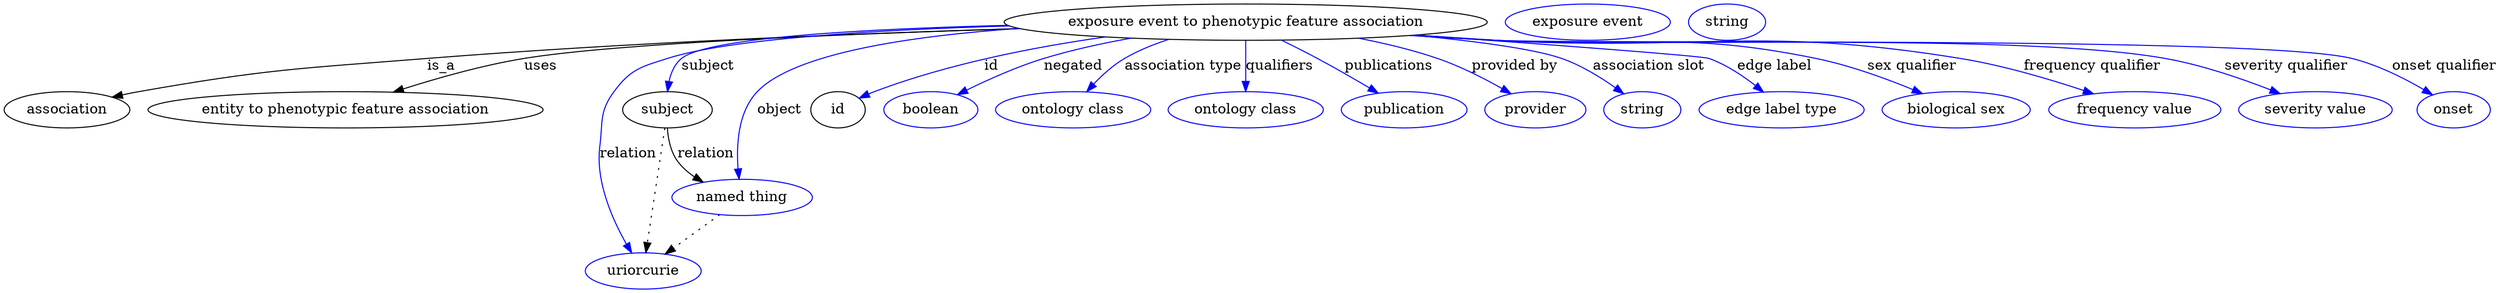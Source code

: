 digraph {
	graph [bb="0,0,2025.3,283"];
	node [label="\N"];
	"exposure event to phenotypic feature association"	 [height=0.5,
		label="exposure event to phenotypic feature association",
		pos="1013,265",
		width=5.0732];
	association	 [height=0.5,
		pos="50.046,178",
		width=1.3902];
	"exposure event to phenotypic feature association" -> association	 [label=is_a,
		lp="342.05,221.5",
		pos="e,87.275,190.07 836.41,260.3 698.52,255.52 502.25,246.26 331.05,229 232.24,219.04 206.97,217.66 110.05,196 105.87,195.07 101.55,\
193.99 97.247,192.85"];
	"entity to phenotypic feature association"	 [height=0.5,
		pos="268.05,178",
		width=4.1524];
	"exposure event to phenotypic feature association" -> "entity to phenotypic feature association"	 [label=uses,
		lp="419.05,221.5",
		pos="e,306.39,195.53 836.75,260.22 687.68,255.13 486.1,245.48 407.05,229 375.78,222.48 342.12,210.28 315.76,199.44"];
	subject	 [height=0.5,
		pos="520.05,178",
		width=0.99297];
	"exposure event to phenotypic feature association" -> subject	 [color=blue,
		label=subject,
		lp="558.55,221.5",
		pos="e,521.89,196.02 835.5,260.67 711.07,256.1 562.89,246.94 539.05,229 531.66,223.45 527.15,214.7 524.39,206.01",
		style=solid];
	relation	 [color=blue,
		height=0.5,
		label=uriorcurie,
		pos="502.05,18",
		width=1.2638];
	"exposure event to phenotypic feature association" -> relation	 [color=blue,
		label=relation,
		lp="490.05,134.5",
		pos="e,494.75,36.137 834.08,261.4 718.56,257.25 579.81,248.29 524.05,229 499.23,220.42 488.64,218.46 475.05,196 459.1,169.67 464.54,157.45 \
469.05,127 473.25,98.634 483.28,67.424 491.19,45.697",
		style=solid];
	object	 [color=blue,
		height=0.5,
		label="named thing",
		pos="585.05,91",
		width=1.5346];
	"exposure event to phenotypic feature association" -> object	 [color=blue,
		label=object,
		lp="618.05,178",
		pos="e,582.16,109.21 847.47,257.35 748.12,249.07 634.66,231.84 601.05,196 582.01,175.71 579.86,142.86 581.3,119.3",
		style=solid];
	id	 [height=0.5,
		pos="671.05,178",
		width=0.75];
	"exposure event to phenotypic feature association" -> id	 [color=blue,
		label=id,
		lp="813.55,221.5",
		pos="e,692.51,189.38 911.04,250.02 877.97,244.39 841.26,237.3 808.05,229 762.23,217.55 750.73,213.94 707.05,196 705.25,195.26 703.42,\
194.47 701.59,193.65",
		style=solid];
	negated	 [color=blue,
		height=0.5,
		label=boolean,
		pos="754.05,178",
		width=1.0652];
	"exposure event to phenotypic feature association" -> negated	 [color=blue,
		label=negated,
		lp="878.55,221.5",
		pos="e,778.31,192.04 927.4,249.01 904.26,243.67 879.42,237 857.05,229 832.88,220.36 806.99,207.53 787.22,196.9",
		style=solid];
	"association type"	 [color=blue,
		height=0.5,
		label="ontology class",
		pos="872.05,178",
		width=1.7151];
	"exposure event to phenotypic feature association" -> "association type"	 [color=blue,
		label="association type",
		lp="965.05,221.5",
		pos="e,885.91,195.97 957.6,247.77 945.05,242.68 932.17,236.43 921.05,229 910.62,222.03 900.72,212.51 892.58,203.58",
		style=solid];
	qualifiers	 [color=blue,
		height=0.5,
		label="ontology class",
		pos="1013,178",
		width=1.7151];
	"exposure event to phenotypic feature association" -> qualifiers	 [color=blue,
		label=qualifiers,
		lp="1039,221.5",
		pos="e,1013,196 1013,246.97 1013,235.19 1013,219.56 1013,206.16",
		style=solid];
	publications	 [color=blue,
		height=0.5,
		label=publication,
		pos="1143,178",
		width=1.3902];
	"exposure event to phenotypic feature association" -> publications	 [color=blue,
		label=publications,
		lp="1123.5,221.5",
		pos="e,1120.2,194.04 1041.4,247.05 1050.3,241.34 1060.1,234.96 1069,229 1083.2,219.57 1098.7,208.91 1111.9,199.79",
		style=solid];
	"provided by"	 [color=blue,
		height=0.5,
		label=provider,
		pos="1251,178",
		width=1.1193];
	"exposure event to phenotypic feature association" -> "provided by"	 [color=blue,
		label="provided by",
		lp="1225,221.5",
		pos="e,1228.6,193.04 1096.5,248.97 1117.9,243.71 1140.6,237.08 1161,229 1181.5,220.91 1202.9,208.9 1219.8,198.57",
		style=solid];
	"association slot"	 [color=blue,
		height=0.5,
		label=string,
		pos="1340,178",
		width=0.84854];
	"exposure event to phenotypic feature association" -> "association slot"	 [color=blue,
		label="association slot",
		lp="1334,221.5",
		pos="e,1322.4,192.81 1138.7,251.89 1188.4,245.65 1239.1,237.67 1262,229 1280.9,221.88 1299.9,209.61 1314.4,198.89",
		style=solid];
	"edge label"	 [color=blue,
		height=0.5,
		label="edge label type",
		pos="1453,178",
		width=1.7873];
	"exposure event to phenotypic feature association" -> "edge label"	 [color=blue,
		label="edge label",
		lp="1437,221.5",
		pos="e,1434.2,195.31 1144.6,252.48 1248.8,242.51 1377.2,230.05 1380,229 1396.7,222.85 1413.1,211.95 1426.1,201.81",
		style=solid];
	"sex qualifier"	 [color=blue,
		height=0.5,
		label="biological sex",
		pos="1595,178",
		width=1.661];
	"exposure event to phenotypic feature association" -> "sex qualifier"	 [color=blue,
		label="sex qualifier",
		lp="1550,221.5",
		pos="e,1564.6,193.51 1142.7,252.32 1163.2,250.45 1184.2,248.61 1204,247 1321.7,237.46 1354,255.48 1469,229 1499,222.11 1531.1,209.03 \
1555.4,197.85",
		style=solid];
	"frequency qualifier"	 [color=blue,
		height=0.5,
		label="frequency value",
		pos="1740,178",
		width=1.8776];
	"exposure event to phenotypic feature association" -> "frequency qualifier"	 [color=blue,
		label="frequency qualifier",
		lp="1696,221.5",
		pos="e,1703.9,193.28 1140.9,252.11 1162,250.23 1183.6,248.44 1204,247 1374.5,234.98 1420.1,260.48 1588,229 1624.7,222.14 1664.6,208.5 \
1694.3,197.06",
		style=solid];
	"severity qualifier"	 [color=blue,
		height=0.5,
		label="severity value",
		pos="1885,178",
		width=1.661];
	"exposure event to phenotypic feature association" -> "severity qualifier"	 [color=blue,
		label="severity qualifier",
		lp="1847.5,221.5",
		pos="e,1853.7,193.45 1139.6,251.98 1161.1,250.08 1183.2,248.32 1204,247 1325.6,239.28 1632.6,253.15 1752,229 1784.1,222.52 1818.5,209.15 \
1844.3,197.72",
		style=solid];
	"onset qualifier"	 [color=blue,
		height=0.5,
		label=onset,
		pos="1996,178",
		width=0.81243];
	"exposure event to phenotypic feature association" -> "onset qualifier"	 [color=blue,
		label="onset qualifier",
		lp="1973.5,221.5",
		pos="e,1976.5,191.6 1138.8,251.92 1160.5,250.01 1182.9,248.27 1204,247 1281,242.38 1823.4,248.3 1898,229 1923.1,222.53 1949,208.71 1967.8,\
197.09",
		style=solid];
	subject -> relation	 [pos="e,504.1,36.223 518.02,159.96 514.91,132.35 508.95,79.375 505.25,46.525",
		style=dotted];
	subject -> object	 [label=relation,
		lp="557.05,134.5",
		pos="e,557.44,106.67 522.87,159.75 525.14,149.41 529.14,136.66 536.05,127 539.75,121.82 544.44,117.07 549.43,112.85"];
	"exposure event to phenotypic feature association_subject"	 [color=blue,
		height=0.5,
		label="exposure event",
		pos="1277,265",
		width=1.7693];
	object -> relation	 [pos="e,520.91,34.588 565.8,74.069 554.72,64.326 540.64,51.941 528.53,41.291",
		style=dotted];
	association_id	 [color=blue,
		height=0.5,
		label=string,
		pos="1389,265",
		width=0.84854];
}
